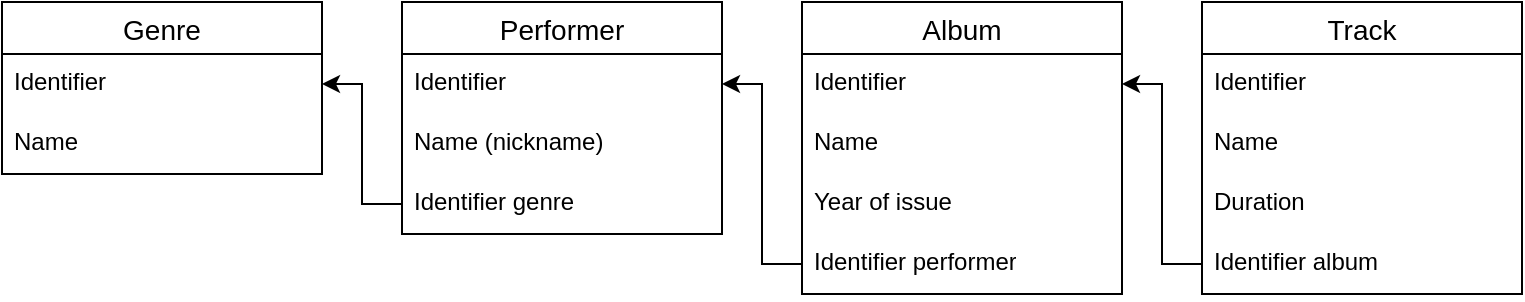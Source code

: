 <mxfile version="24.7.10">
  <diagram name="Страница — 1" id="MIpXNHUOoEygoUIRb09T">
    <mxGraphModel dx="1050" dy="522" grid="1" gridSize="10" guides="1" tooltips="1" connect="1" arrows="1" fold="1" page="1" pageScale="1" pageWidth="827" pageHeight="1169" math="0" shadow="0">
      <root>
        <mxCell id="0" />
        <mxCell id="1" parent="0" />
        <mxCell id="Dsdpuq1CPkx6lyDPgJmG-1" value="Genre" style="swimlane;fontStyle=0;childLayout=stackLayout;horizontal=1;startSize=26;horizontalStack=0;resizeParent=1;resizeParentMax=0;resizeLast=0;collapsible=1;marginBottom=0;align=center;fontSize=14;" vertex="1" parent="1">
          <mxGeometry x="40" y="40" width="160" height="86" as="geometry" />
        </mxCell>
        <mxCell id="Dsdpuq1CPkx6lyDPgJmG-2" value="Identifier" style="text;strokeColor=none;fillColor=none;spacingLeft=4;spacingRight=4;overflow=hidden;rotatable=0;points=[[0,0.5],[1,0.5]];portConstraint=eastwest;fontSize=12;whiteSpace=wrap;html=1;" vertex="1" parent="Dsdpuq1CPkx6lyDPgJmG-1">
          <mxGeometry y="26" width="160" height="30" as="geometry" />
        </mxCell>
        <mxCell id="Dsdpuq1CPkx6lyDPgJmG-3" value="Name" style="text;strokeColor=none;fillColor=none;spacingLeft=4;spacingRight=4;overflow=hidden;rotatable=0;points=[[0,0.5],[1,0.5]];portConstraint=eastwest;fontSize=12;whiteSpace=wrap;html=1;" vertex="1" parent="Dsdpuq1CPkx6lyDPgJmG-1">
          <mxGeometry y="56" width="160" height="30" as="geometry" />
        </mxCell>
        <mxCell id="Dsdpuq1CPkx6lyDPgJmG-4" value="Performer" style="swimlane;fontStyle=0;childLayout=stackLayout;horizontal=1;startSize=26;horizontalStack=0;resizeParent=1;resizeParentMax=0;resizeLast=0;collapsible=1;marginBottom=0;align=center;fontSize=14;" vertex="1" parent="1">
          <mxGeometry x="240" y="40" width="160" height="116" as="geometry" />
        </mxCell>
        <mxCell id="Dsdpuq1CPkx6lyDPgJmG-5" value="Identifier" style="text;strokeColor=none;fillColor=none;spacingLeft=4;spacingRight=4;overflow=hidden;rotatable=0;points=[[0,0.5],[1,0.5]];portConstraint=eastwest;fontSize=12;whiteSpace=wrap;html=1;" vertex="1" parent="Dsdpuq1CPkx6lyDPgJmG-4">
          <mxGeometry y="26" width="160" height="30" as="geometry" />
        </mxCell>
        <mxCell id="Dsdpuq1CPkx6lyDPgJmG-6" value="Name (nickname)" style="text;strokeColor=none;fillColor=none;spacingLeft=4;spacingRight=4;overflow=hidden;rotatable=0;points=[[0,0.5],[1,0.5]];portConstraint=eastwest;fontSize=12;whiteSpace=wrap;html=1;" vertex="1" parent="Dsdpuq1CPkx6lyDPgJmG-4">
          <mxGeometry y="56" width="160" height="30" as="geometry" />
        </mxCell>
        <mxCell id="Dsdpuq1CPkx6lyDPgJmG-17" value="Identifier genre" style="text;strokeColor=none;fillColor=none;spacingLeft=4;spacingRight=4;overflow=hidden;rotatable=0;points=[[0,0.5],[1,0.5]];portConstraint=eastwest;fontSize=12;whiteSpace=wrap;html=1;" vertex="1" parent="Dsdpuq1CPkx6lyDPgJmG-4">
          <mxGeometry y="86" width="160" height="30" as="geometry" />
        </mxCell>
        <mxCell id="Dsdpuq1CPkx6lyDPgJmG-7" value="Album" style="swimlane;fontStyle=0;childLayout=stackLayout;horizontal=1;startSize=26;horizontalStack=0;resizeParent=1;resizeParentMax=0;resizeLast=0;collapsible=1;marginBottom=0;align=center;fontSize=14;" vertex="1" parent="1">
          <mxGeometry x="440" y="40" width="160" height="146" as="geometry" />
        </mxCell>
        <mxCell id="Dsdpuq1CPkx6lyDPgJmG-8" value="Identifier" style="text;strokeColor=none;fillColor=none;spacingLeft=4;spacingRight=4;overflow=hidden;rotatable=0;points=[[0,0.5],[1,0.5]];portConstraint=eastwest;fontSize=12;whiteSpace=wrap;html=1;" vertex="1" parent="Dsdpuq1CPkx6lyDPgJmG-7">
          <mxGeometry y="26" width="160" height="30" as="geometry" />
        </mxCell>
        <mxCell id="Dsdpuq1CPkx6lyDPgJmG-9" value="Name" style="text;strokeColor=none;fillColor=none;spacingLeft=4;spacingRight=4;overflow=hidden;rotatable=0;points=[[0,0.5],[1,0.5]];portConstraint=eastwest;fontSize=12;whiteSpace=wrap;html=1;" vertex="1" parent="Dsdpuq1CPkx6lyDPgJmG-7">
          <mxGeometry y="56" width="160" height="30" as="geometry" />
        </mxCell>
        <mxCell id="Dsdpuq1CPkx6lyDPgJmG-10" value="Year of issue" style="text;strokeColor=none;fillColor=none;spacingLeft=4;spacingRight=4;overflow=hidden;rotatable=0;points=[[0,0.5],[1,0.5]];portConstraint=eastwest;fontSize=12;whiteSpace=wrap;html=1;" vertex="1" parent="Dsdpuq1CPkx6lyDPgJmG-7">
          <mxGeometry y="86" width="160" height="30" as="geometry" />
        </mxCell>
        <mxCell id="Dsdpuq1CPkx6lyDPgJmG-11" value="Identifier performer" style="text;strokeColor=none;fillColor=none;spacingLeft=4;spacingRight=4;overflow=hidden;rotatable=0;points=[[0,0.5],[1,0.5]];portConstraint=eastwest;fontSize=12;whiteSpace=wrap;html=1;" vertex="1" parent="Dsdpuq1CPkx6lyDPgJmG-7">
          <mxGeometry y="116" width="160" height="30" as="geometry" />
        </mxCell>
        <mxCell id="Dsdpuq1CPkx6lyDPgJmG-12" value="Track" style="swimlane;fontStyle=0;childLayout=stackLayout;horizontal=1;startSize=26;horizontalStack=0;resizeParent=1;resizeParentMax=0;resizeLast=0;collapsible=1;marginBottom=0;align=center;fontSize=14;" vertex="1" parent="1">
          <mxGeometry x="640" y="40" width="160" height="146" as="geometry" />
        </mxCell>
        <mxCell id="Dsdpuq1CPkx6lyDPgJmG-21" value="Identifier" style="text;strokeColor=none;fillColor=none;spacingLeft=4;spacingRight=4;overflow=hidden;rotatable=0;points=[[0,0.5],[1,0.5]];portConstraint=eastwest;fontSize=12;whiteSpace=wrap;html=1;" vertex="1" parent="Dsdpuq1CPkx6lyDPgJmG-12">
          <mxGeometry y="26" width="160" height="30" as="geometry" />
        </mxCell>
        <mxCell id="Dsdpuq1CPkx6lyDPgJmG-13" value="Name" style="text;strokeColor=none;fillColor=none;spacingLeft=4;spacingRight=4;overflow=hidden;rotatable=0;points=[[0,0.5],[1,0.5]];portConstraint=eastwest;fontSize=12;whiteSpace=wrap;html=1;" vertex="1" parent="Dsdpuq1CPkx6lyDPgJmG-12">
          <mxGeometry y="56" width="160" height="30" as="geometry" />
        </mxCell>
        <mxCell id="Dsdpuq1CPkx6lyDPgJmG-14" value="Duration" style="text;strokeColor=none;fillColor=none;spacingLeft=4;spacingRight=4;overflow=hidden;rotatable=0;points=[[0,0.5],[1,0.5]];portConstraint=eastwest;fontSize=12;whiteSpace=wrap;html=1;" vertex="1" parent="Dsdpuq1CPkx6lyDPgJmG-12">
          <mxGeometry y="86" width="160" height="30" as="geometry" />
        </mxCell>
        <mxCell id="Dsdpuq1CPkx6lyDPgJmG-15" value="Identifier album" style="text;strokeColor=none;fillColor=none;spacingLeft=4;spacingRight=4;overflow=hidden;rotatable=0;points=[[0,0.5],[1,0.5]];portConstraint=eastwest;fontSize=12;whiteSpace=wrap;html=1;" vertex="1" parent="Dsdpuq1CPkx6lyDPgJmG-12">
          <mxGeometry y="116" width="160" height="30" as="geometry" />
        </mxCell>
        <mxCell id="Dsdpuq1CPkx6lyDPgJmG-18" style="edgeStyle=orthogonalEdgeStyle;rounded=0;orthogonalLoop=1;jettySize=auto;html=1;exitX=0;exitY=0.5;exitDx=0;exitDy=0;" edge="1" parent="1" source="Dsdpuq1CPkx6lyDPgJmG-17" target="Dsdpuq1CPkx6lyDPgJmG-2">
          <mxGeometry relative="1" as="geometry" />
        </mxCell>
        <mxCell id="Dsdpuq1CPkx6lyDPgJmG-19" style="edgeStyle=orthogonalEdgeStyle;rounded=0;orthogonalLoop=1;jettySize=auto;html=1;exitX=0;exitY=0.5;exitDx=0;exitDy=0;entryX=1;entryY=0.5;entryDx=0;entryDy=0;" edge="1" parent="1" source="Dsdpuq1CPkx6lyDPgJmG-11" target="Dsdpuq1CPkx6lyDPgJmG-5">
          <mxGeometry relative="1" as="geometry" />
        </mxCell>
        <mxCell id="Dsdpuq1CPkx6lyDPgJmG-22" style="edgeStyle=orthogonalEdgeStyle;rounded=0;orthogonalLoop=1;jettySize=auto;html=1;exitX=0;exitY=0.5;exitDx=0;exitDy=0;entryX=1;entryY=0.5;entryDx=0;entryDy=0;" edge="1" parent="1" source="Dsdpuq1CPkx6lyDPgJmG-15" target="Dsdpuq1CPkx6lyDPgJmG-8">
          <mxGeometry relative="1" as="geometry" />
        </mxCell>
      </root>
    </mxGraphModel>
  </diagram>
</mxfile>
